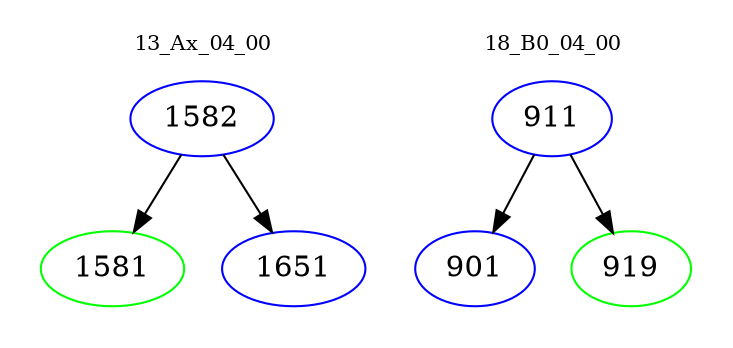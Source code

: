 digraph{
subgraph cluster_0 {
color = white
label = "13_Ax_04_00";
fontsize=10;
T0_1582 [label="1582", color="blue"]
T0_1582 -> T0_1581 [color="black"]
T0_1581 [label="1581", color="green"]
T0_1582 -> T0_1651 [color="black"]
T0_1651 [label="1651", color="blue"]
}
subgraph cluster_1 {
color = white
label = "18_B0_04_00";
fontsize=10;
T1_911 [label="911", color="blue"]
T1_911 -> T1_901 [color="black"]
T1_901 [label="901", color="blue"]
T1_911 -> T1_919 [color="black"]
T1_919 [label="919", color="green"]
}
}
